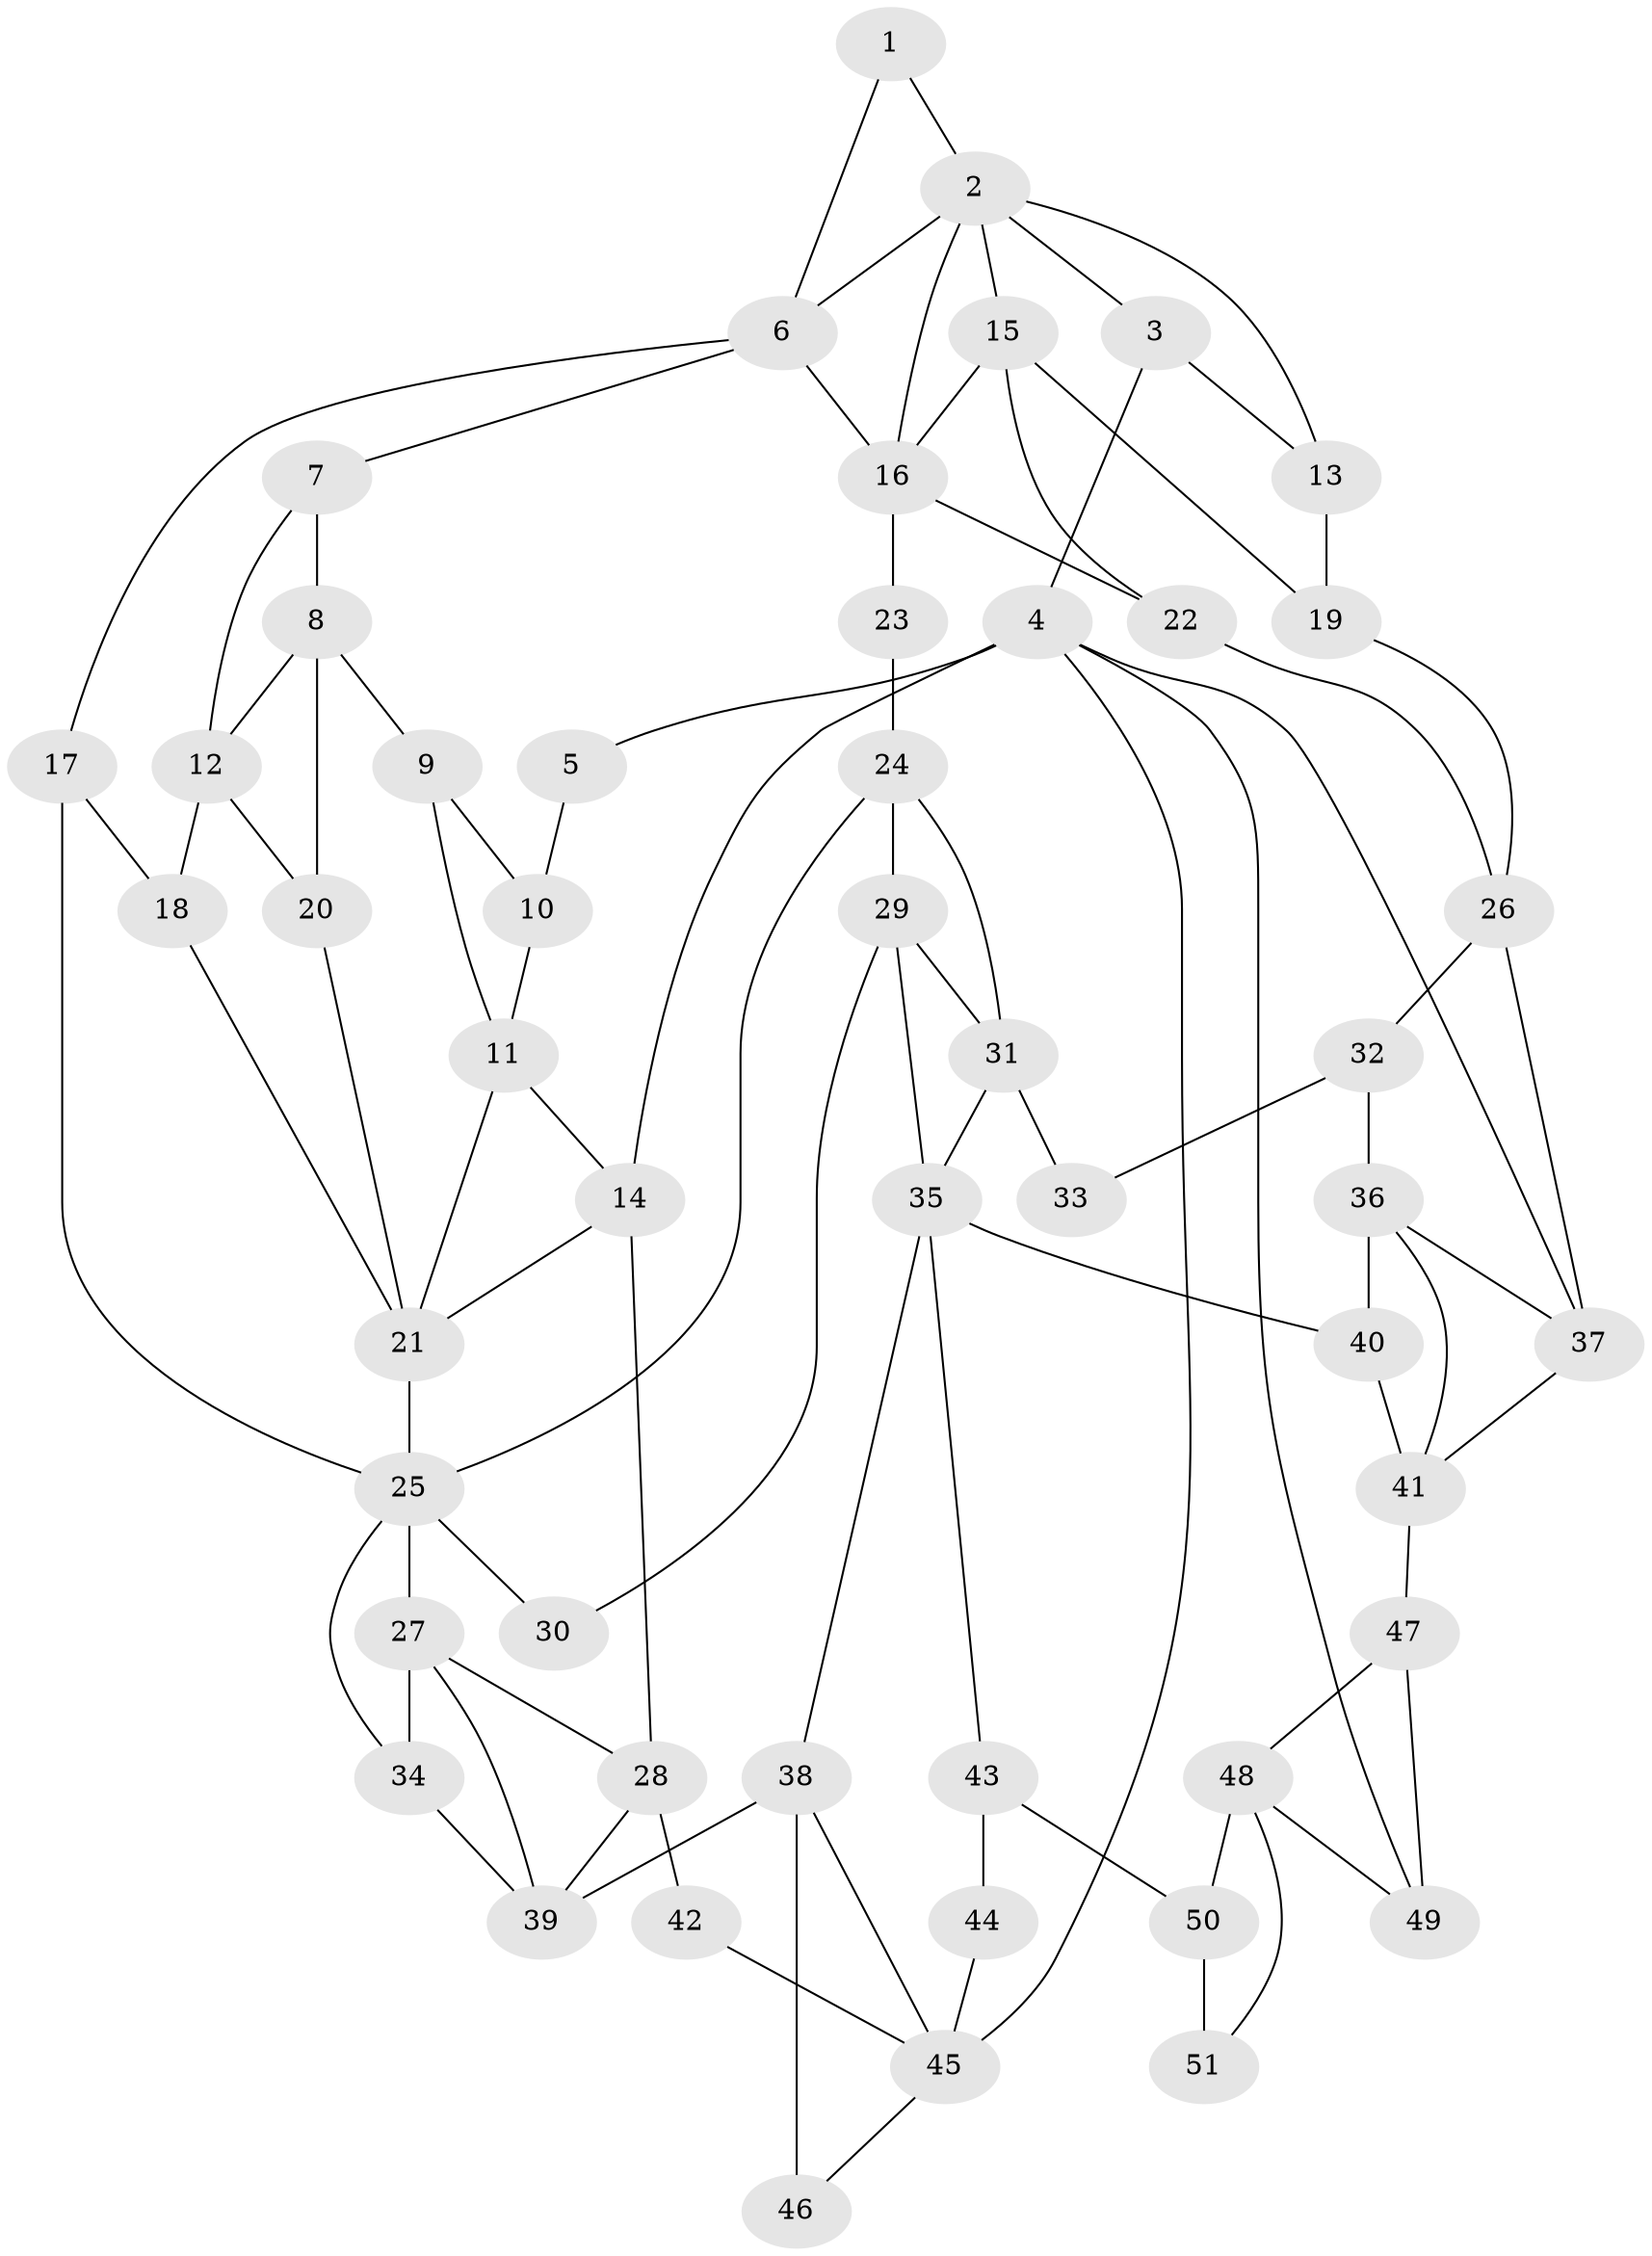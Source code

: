 // original degree distribution, {3: 0.015873015873015872, 4: 0.23809523809523808, 6: 0.2222222222222222, 5: 0.5238095238095238}
// Generated by graph-tools (version 1.1) at 2025/54/03/04/25 22:54:08]
// undirected, 51 vertices, 90 edges
graph export_dot {
  node [color=gray90,style=filled];
  1;
  2;
  3;
  4;
  5;
  6;
  7;
  8;
  9;
  10;
  11;
  12;
  13;
  14;
  15;
  16;
  17;
  18;
  19;
  20;
  21;
  22;
  23;
  24;
  25;
  26;
  27;
  28;
  29;
  30;
  31;
  32;
  33;
  34;
  35;
  36;
  37;
  38;
  39;
  40;
  41;
  42;
  43;
  44;
  45;
  46;
  47;
  48;
  49;
  50;
  51;
  1 -- 2 [weight=1.0];
  1 -- 6 [weight=1.0];
  2 -- 3 [weight=1.0];
  2 -- 6 [weight=1.0];
  2 -- 13 [weight=1.0];
  2 -- 15 [weight=1.0];
  2 -- 16 [weight=1.0];
  3 -- 4 [weight=2.0];
  3 -- 13 [weight=1.0];
  4 -- 5 [weight=1.0];
  4 -- 14 [weight=2.0];
  4 -- 37 [weight=1.0];
  4 -- 45 [weight=1.0];
  4 -- 49 [weight=1.0];
  5 -- 10 [weight=2.0];
  6 -- 7 [weight=1.0];
  6 -- 16 [weight=1.0];
  6 -- 17 [weight=1.0];
  7 -- 8 [weight=1.0];
  7 -- 12 [weight=1.0];
  8 -- 9 [weight=2.0];
  8 -- 12 [weight=2.0];
  8 -- 20 [weight=1.0];
  9 -- 10 [weight=3.0];
  9 -- 11 [weight=1.0];
  10 -- 11 [weight=1.0];
  11 -- 14 [weight=1.0];
  11 -- 21 [weight=1.0];
  12 -- 18 [weight=2.0];
  12 -- 20 [weight=1.0];
  13 -- 19 [weight=4.0];
  14 -- 21 [weight=1.0];
  14 -- 28 [weight=2.0];
  15 -- 16 [weight=1.0];
  15 -- 19 [weight=1.0];
  15 -- 22 [weight=1.0];
  16 -- 22 [weight=1.0];
  16 -- 23 [weight=2.0];
  17 -- 18 [weight=1.0];
  17 -- 25 [weight=1.0];
  18 -- 21 [weight=1.0];
  19 -- 26 [weight=1.0];
  20 -- 21 [weight=1.0];
  21 -- 25 [weight=1.0];
  22 -- 26 [weight=1.0];
  23 -- 24 [weight=1.0];
  24 -- 25 [weight=1.0];
  24 -- 29 [weight=1.0];
  24 -- 31 [weight=1.0];
  25 -- 27 [weight=1.0];
  25 -- 30 [weight=1.0];
  25 -- 34 [weight=1.0];
  26 -- 32 [weight=2.0];
  26 -- 37 [weight=1.0];
  27 -- 28 [weight=1.0];
  27 -- 34 [weight=1.0];
  27 -- 39 [weight=1.0];
  28 -- 39 [weight=1.0];
  28 -- 42 [weight=2.0];
  29 -- 30 [weight=2.0];
  29 -- 31 [weight=2.0];
  29 -- 35 [weight=1.0];
  31 -- 33 [weight=2.0];
  31 -- 35 [weight=1.0];
  32 -- 33 [weight=2.0];
  32 -- 36 [weight=2.0];
  34 -- 39 [weight=1.0];
  35 -- 38 [weight=1.0];
  35 -- 40 [weight=1.0];
  35 -- 43 [weight=2.0];
  36 -- 37 [weight=1.0];
  36 -- 40 [weight=1.0];
  36 -- 41 [weight=2.0];
  37 -- 41 [weight=1.0];
  38 -- 39 [weight=2.0];
  38 -- 45 [weight=1.0];
  38 -- 46 [weight=2.0];
  40 -- 41 [weight=1.0];
  41 -- 47 [weight=2.0];
  42 -- 45 [weight=1.0];
  43 -- 44 [weight=2.0];
  43 -- 50 [weight=2.0];
  44 -- 45 [weight=2.0];
  45 -- 46 [weight=1.0];
  47 -- 48 [weight=3.0];
  47 -- 49 [weight=1.0];
  48 -- 49 [weight=1.0];
  48 -- 50 [weight=1.0];
  48 -- 51 [weight=1.0];
  50 -- 51 [weight=2.0];
}
